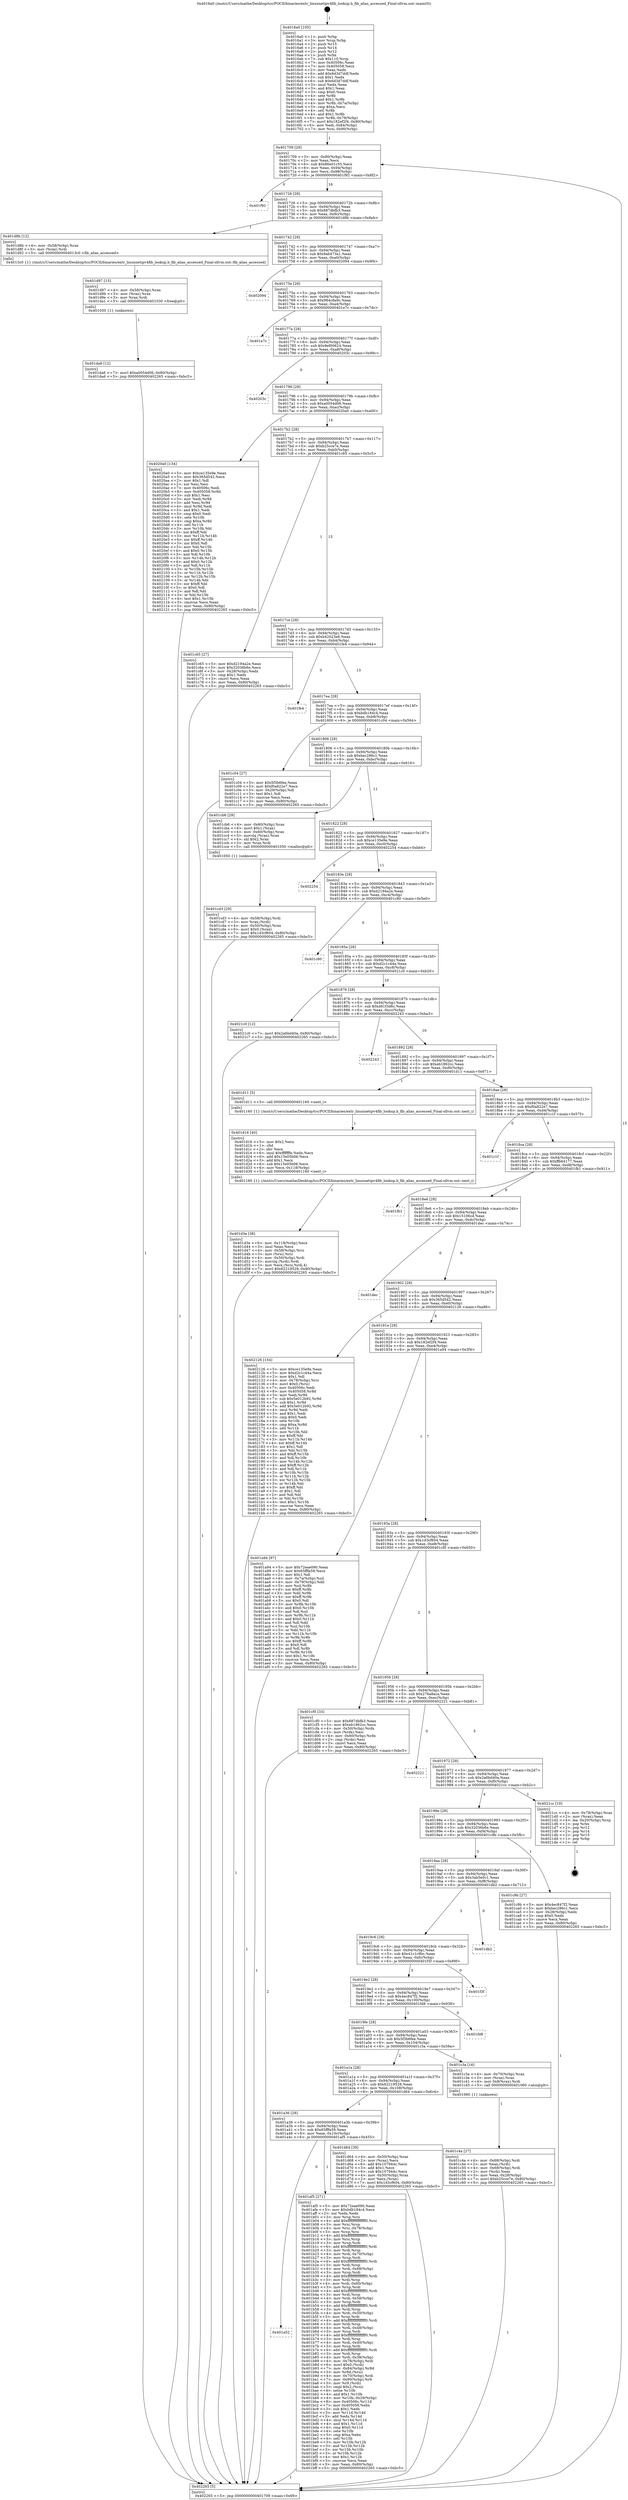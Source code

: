 digraph "0x4016a0" {
  label = "0x4016a0 (/mnt/c/Users/mathe/Desktop/tcc/POCII/binaries/extr_linuxnetipv4fib_lookup.h_fib_alias_accessed_Final-ollvm.out::main(0))"
  labelloc = "t"
  node[shape=record]

  Entry [label="",width=0.3,height=0.3,shape=circle,fillcolor=black,style=filled]
  "0x401709" [label="{
     0x401709 [29]\l
     | [instrs]\l
     &nbsp;&nbsp;0x401709 \<+3\>: mov -0x80(%rbp),%eax\l
     &nbsp;&nbsp;0x40170c \<+2\>: mov %eax,%ecx\l
     &nbsp;&nbsp;0x40170e \<+6\>: sub $0x86e01c55,%ecx\l
     &nbsp;&nbsp;0x401714 \<+6\>: mov %eax,-0x94(%rbp)\l
     &nbsp;&nbsp;0x40171a \<+6\>: mov %ecx,-0x98(%rbp)\l
     &nbsp;&nbsp;0x401720 \<+6\>: je 0000000000401f92 \<main+0x8f2\>\l
  }"]
  "0x401f92" [label="{
     0x401f92\l
  }", style=dashed]
  "0x401726" [label="{
     0x401726 [28]\l
     | [instrs]\l
     &nbsp;&nbsp;0x401726 \<+5\>: jmp 000000000040172b \<main+0x8b\>\l
     &nbsp;&nbsp;0x40172b \<+6\>: mov -0x94(%rbp),%eax\l
     &nbsp;&nbsp;0x401731 \<+5\>: sub $0x887dbfb3,%eax\l
     &nbsp;&nbsp;0x401736 \<+6\>: mov %eax,-0x9c(%rbp)\l
     &nbsp;&nbsp;0x40173c \<+6\>: je 0000000000401d8b \<main+0x6eb\>\l
  }"]
  Exit [label="",width=0.3,height=0.3,shape=circle,fillcolor=black,style=filled,peripheries=2]
  "0x401d8b" [label="{
     0x401d8b [12]\l
     | [instrs]\l
     &nbsp;&nbsp;0x401d8b \<+4\>: mov -0x58(%rbp),%rax\l
     &nbsp;&nbsp;0x401d8f \<+3\>: mov (%rax),%rdi\l
     &nbsp;&nbsp;0x401d92 \<+5\>: call 00000000004013c0 \<fib_alias_accessed\>\l
     | [calls]\l
     &nbsp;&nbsp;0x4013c0 \{1\} (/mnt/c/Users/mathe/Desktop/tcc/POCII/binaries/extr_linuxnetipv4fib_lookup.h_fib_alias_accessed_Final-ollvm.out::fib_alias_accessed)\l
  }"]
  "0x401742" [label="{
     0x401742 [28]\l
     | [instrs]\l
     &nbsp;&nbsp;0x401742 \<+5\>: jmp 0000000000401747 \<main+0xa7\>\l
     &nbsp;&nbsp;0x401747 \<+6\>: mov -0x94(%rbp),%eax\l
     &nbsp;&nbsp;0x40174d \<+5\>: sub $0x8ab473a1,%eax\l
     &nbsp;&nbsp;0x401752 \<+6\>: mov %eax,-0xa0(%rbp)\l
     &nbsp;&nbsp;0x401758 \<+6\>: je 0000000000402094 \<main+0x9f4\>\l
  }"]
  "0x401da6" [label="{
     0x401da6 [12]\l
     | [instrs]\l
     &nbsp;&nbsp;0x401da6 \<+7\>: movl $0xa0054d06,-0x80(%rbp)\l
     &nbsp;&nbsp;0x401dad \<+5\>: jmp 0000000000402265 \<main+0xbc5\>\l
  }"]
  "0x402094" [label="{
     0x402094\l
  }", style=dashed]
  "0x40175e" [label="{
     0x40175e [28]\l
     | [instrs]\l
     &nbsp;&nbsp;0x40175e \<+5\>: jmp 0000000000401763 \<main+0xc3\>\l
     &nbsp;&nbsp;0x401763 \<+6\>: mov -0x94(%rbp),%eax\l
     &nbsp;&nbsp;0x401769 \<+5\>: sub $0x984c8a9c,%eax\l
     &nbsp;&nbsp;0x40176e \<+6\>: mov %eax,-0xa4(%rbp)\l
     &nbsp;&nbsp;0x401774 \<+6\>: je 0000000000401e7c \<main+0x7dc\>\l
  }"]
  "0x401d97" [label="{
     0x401d97 [15]\l
     | [instrs]\l
     &nbsp;&nbsp;0x401d97 \<+4\>: mov -0x58(%rbp),%rax\l
     &nbsp;&nbsp;0x401d9b \<+3\>: mov (%rax),%rax\l
     &nbsp;&nbsp;0x401d9e \<+3\>: mov %rax,%rdi\l
     &nbsp;&nbsp;0x401da1 \<+5\>: call 0000000000401030 \<free@plt\>\l
     | [calls]\l
     &nbsp;&nbsp;0x401030 \{1\} (unknown)\l
  }"]
  "0x401e7c" [label="{
     0x401e7c\l
  }", style=dashed]
  "0x40177a" [label="{
     0x40177a [28]\l
     | [instrs]\l
     &nbsp;&nbsp;0x40177a \<+5\>: jmp 000000000040177f \<main+0xdf\>\l
     &nbsp;&nbsp;0x40177f \<+6\>: mov -0x94(%rbp),%eax\l
     &nbsp;&nbsp;0x401785 \<+5\>: sub $0x9ef00624,%eax\l
     &nbsp;&nbsp;0x40178a \<+6\>: mov %eax,-0xa8(%rbp)\l
     &nbsp;&nbsp;0x401790 \<+6\>: je 000000000040203c \<main+0x99c\>\l
  }"]
  "0x401d3e" [label="{
     0x401d3e [38]\l
     | [instrs]\l
     &nbsp;&nbsp;0x401d3e \<+6\>: mov -0x118(%rbp),%ecx\l
     &nbsp;&nbsp;0x401d44 \<+3\>: imul %eax,%ecx\l
     &nbsp;&nbsp;0x401d47 \<+4\>: mov -0x58(%rbp),%rsi\l
     &nbsp;&nbsp;0x401d4b \<+3\>: mov (%rsi),%rsi\l
     &nbsp;&nbsp;0x401d4e \<+4\>: mov -0x50(%rbp),%rdi\l
     &nbsp;&nbsp;0x401d52 \<+3\>: movslq (%rdi),%rdi\l
     &nbsp;&nbsp;0x401d55 \<+3\>: mov %ecx,(%rsi,%rdi,4)\l
     &nbsp;&nbsp;0x401d58 \<+7\>: movl $0x62219528,-0x80(%rbp)\l
     &nbsp;&nbsp;0x401d5f \<+5\>: jmp 0000000000402265 \<main+0xbc5\>\l
  }"]
  "0x40203c" [label="{
     0x40203c\l
  }", style=dashed]
  "0x401796" [label="{
     0x401796 [28]\l
     | [instrs]\l
     &nbsp;&nbsp;0x401796 \<+5\>: jmp 000000000040179b \<main+0xfb\>\l
     &nbsp;&nbsp;0x40179b \<+6\>: mov -0x94(%rbp),%eax\l
     &nbsp;&nbsp;0x4017a1 \<+5\>: sub $0xa0054d06,%eax\l
     &nbsp;&nbsp;0x4017a6 \<+6\>: mov %eax,-0xac(%rbp)\l
     &nbsp;&nbsp;0x4017ac \<+6\>: je 00000000004020a0 \<main+0xa00\>\l
  }"]
  "0x401d16" [label="{
     0x401d16 [40]\l
     | [instrs]\l
     &nbsp;&nbsp;0x401d16 \<+5\>: mov $0x2,%ecx\l
     &nbsp;&nbsp;0x401d1b \<+1\>: cltd\l
     &nbsp;&nbsp;0x401d1c \<+2\>: idiv %ecx\l
     &nbsp;&nbsp;0x401d1e \<+6\>: imul $0xfffffffe,%edx,%ecx\l
     &nbsp;&nbsp;0x401d24 \<+6\>: add $0x15e05b06,%ecx\l
     &nbsp;&nbsp;0x401d2a \<+3\>: add $0x1,%ecx\l
     &nbsp;&nbsp;0x401d2d \<+6\>: sub $0x15e05b06,%ecx\l
     &nbsp;&nbsp;0x401d33 \<+6\>: mov %ecx,-0x118(%rbp)\l
     &nbsp;&nbsp;0x401d39 \<+5\>: call 0000000000401160 \<next_i\>\l
     | [calls]\l
     &nbsp;&nbsp;0x401160 \{1\} (/mnt/c/Users/mathe/Desktop/tcc/POCII/binaries/extr_linuxnetipv4fib_lookup.h_fib_alias_accessed_Final-ollvm.out::next_i)\l
  }"]
  "0x4020a0" [label="{
     0x4020a0 [134]\l
     | [instrs]\l
     &nbsp;&nbsp;0x4020a0 \<+5\>: mov $0xce135e9e,%eax\l
     &nbsp;&nbsp;0x4020a5 \<+5\>: mov $0x365d542,%ecx\l
     &nbsp;&nbsp;0x4020aa \<+2\>: mov $0x1,%dl\l
     &nbsp;&nbsp;0x4020ac \<+2\>: xor %esi,%esi\l
     &nbsp;&nbsp;0x4020ae \<+7\>: mov 0x40506c,%edi\l
     &nbsp;&nbsp;0x4020b5 \<+8\>: mov 0x405058,%r8d\l
     &nbsp;&nbsp;0x4020bd \<+3\>: sub $0x1,%esi\l
     &nbsp;&nbsp;0x4020c0 \<+3\>: mov %edi,%r9d\l
     &nbsp;&nbsp;0x4020c3 \<+3\>: add %esi,%r9d\l
     &nbsp;&nbsp;0x4020c6 \<+4\>: imul %r9d,%edi\l
     &nbsp;&nbsp;0x4020ca \<+3\>: and $0x1,%edi\l
     &nbsp;&nbsp;0x4020cd \<+3\>: cmp $0x0,%edi\l
     &nbsp;&nbsp;0x4020d0 \<+4\>: sete %r10b\l
     &nbsp;&nbsp;0x4020d4 \<+4\>: cmp $0xa,%r8d\l
     &nbsp;&nbsp;0x4020d8 \<+4\>: setl %r11b\l
     &nbsp;&nbsp;0x4020dc \<+3\>: mov %r10b,%bl\l
     &nbsp;&nbsp;0x4020df \<+3\>: xor $0xff,%bl\l
     &nbsp;&nbsp;0x4020e2 \<+3\>: mov %r11b,%r14b\l
     &nbsp;&nbsp;0x4020e5 \<+4\>: xor $0xff,%r14b\l
     &nbsp;&nbsp;0x4020e9 \<+3\>: xor $0x0,%dl\l
     &nbsp;&nbsp;0x4020ec \<+3\>: mov %bl,%r15b\l
     &nbsp;&nbsp;0x4020ef \<+4\>: and $0x0,%r15b\l
     &nbsp;&nbsp;0x4020f3 \<+3\>: and %dl,%r10b\l
     &nbsp;&nbsp;0x4020f6 \<+3\>: mov %r14b,%r12b\l
     &nbsp;&nbsp;0x4020f9 \<+4\>: and $0x0,%r12b\l
     &nbsp;&nbsp;0x4020fd \<+3\>: and %dl,%r11b\l
     &nbsp;&nbsp;0x402100 \<+3\>: or %r10b,%r15b\l
     &nbsp;&nbsp;0x402103 \<+3\>: or %r11b,%r12b\l
     &nbsp;&nbsp;0x402106 \<+3\>: xor %r12b,%r15b\l
     &nbsp;&nbsp;0x402109 \<+3\>: or %r14b,%bl\l
     &nbsp;&nbsp;0x40210c \<+3\>: xor $0xff,%bl\l
     &nbsp;&nbsp;0x40210f \<+3\>: or $0x0,%dl\l
     &nbsp;&nbsp;0x402112 \<+2\>: and %dl,%bl\l
     &nbsp;&nbsp;0x402114 \<+3\>: or %bl,%r15b\l
     &nbsp;&nbsp;0x402117 \<+4\>: test $0x1,%r15b\l
     &nbsp;&nbsp;0x40211b \<+3\>: cmovne %ecx,%eax\l
     &nbsp;&nbsp;0x40211e \<+3\>: mov %eax,-0x80(%rbp)\l
     &nbsp;&nbsp;0x402121 \<+5\>: jmp 0000000000402265 \<main+0xbc5\>\l
  }"]
  "0x4017b2" [label="{
     0x4017b2 [28]\l
     | [instrs]\l
     &nbsp;&nbsp;0x4017b2 \<+5\>: jmp 00000000004017b7 \<main+0x117\>\l
     &nbsp;&nbsp;0x4017b7 \<+6\>: mov -0x94(%rbp),%eax\l
     &nbsp;&nbsp;0x4017bd \<+5\>: sub $0xb25cce7e,%eax\l
     &nbsp;&nbsp;0x4017c2 \<+6\>: mov %eax,-0xb0(%rbp)\l
     &nbsp;&nbsp;0x4017c8 \<+6\>: je 0000000000401c65 \<main+0x5c5\>\l
  }"]
  "0x401cd3" [label="{
     0x401cd3 [29]\l
     | [instrs]\l
     &nbsp;&nbsp;0x401cd3 \<+4\>: mov -0x58(%rbp),%rdi\l
     &nbsp;&nbsp;0x401cd7 \<+3\>: mov %rax,(%rdi)\l
     &nbsp;&nbsp;0x401cda \<+4\>: mov -0x50(%rbp),%rax\l
     &nbsp;&nbsp;0x401cde \<+6\>: movl $0x0,(%rax)\l
     &nbsp;&nbsp;0x401ce4 \<+7\>: movl $0x1d3cf604,-0x80(%rbp)\l
     &nbsp;&nbsp;0x401ceb \<+5\>: jmp 0000000000402265 \<main+0xbc5\>\l
  }"]
  "0x401c65" [label="{
     0x401c65 [27]\l
     | [instrs]\l
     &nbsp;&nbsp;0x401c65 \<+5\>: mov $0xd2194a2e,%eax\l
     &nbsp;&nbsp;0x401c6a \<+5\>: mov $0x32036b6e,%ecx\l
     &nbsp;&nbsp;0x401c6f \<+3\>: mov -0x28(%rbp),%edx\l
     &nbsp;&nbsp;0x401c72 \<+3\>: cmp $0x1,%edx\l
     &nbsp;&nbsp;0x401c75 \<+3\>: cmovl %ecx,%eax\l
     &nbsp;&nbsp;0x401c78 \<+3\>: mov %eax,-0x80(%rbp)\l
     &nbsp;&nbsp;0x401c7b \<+5\>: jmp 0000000000402265 \<main+0xbc5\>\l
  }"]
  "0x4017ce" [label="{
     0x4017ce [28]\l
     | [instrs]\l
     &nbsp;&nbsp;0x4017ce \<+5\>: jmp 00000000004017d3 \<main+0x133\>\l
     &nbsp;&nbsp;0x4017d3 \<+6\>: mov -0x94(%rbp),%eax\l
     &nbsp;&nbsp;0x4017d9 \<+5\>: sub $0xb42023e6,%eax\l
     &nbsp;&nbsp;0x4017de \<+6\>: mov %eax,-0xb4(%rbp)\l
     &nbsp;&nbsp;0x4017e4 \<+6\>: je 0000000000401fe4 \<main+0x944\>\l
  }"]
  "0x401c4a" [label="{
     0x401c4a [27]\l
     | [instrs]\l
     &nbsp;&nbsp;0x401c4a \<+4\>: mov -0x68(%rbp),%rdi\l
     &nbsp;&nbsp;0x401c4e \<+2\>: mov %eax,(%rdi)\l
     &nbsp;&nbsp;0x401c50 \<+4\>: mov -0x68(%rbp),%rdi\l
     &nbsp;&nbsp;0x401c54 \<+2\>: mov (%rdi),%eax\l
     &nbsp;&nbsp;0x401c56 \<+3\>: mov %eax,-0x28(%rbp)\l
     &nbsp;&nbsp;0x401c59 \<+7\>: movl $0xb25cce7e,-0x80(%rbp)\l
     &nbsp;&nbsp;0x401c60 \<+5\>: jmp 0000000000402265 \<main+0xbc5\>\l
  }"]
  "0x401fe4" [label="{
     0x401fe4\l
  }", style=dashed]
  "0x4017ea" [label="{
     0x4017ea [28]\l
     | [instrs]\l
     &nbsp;&nbsp;0x4017ea \<+5\>: jmp 00000000004017ef \<main+0x14f\>\l
     &nbsp;&nbsp;0x4017ef \<+6\>: mov -0x94(%rbp),%eax\l
     &nbsp;&nbsp;0x4017f5 \<+5\>: sub $0xbdb184c4,%eax\l
     &nbsp;&nbsp;0x4017fa \<+6\>: mov %eax,-0xb8(%rbp)\l
     &nbsp;&nbsp;0x401800 \<+6\>: je 0000000000401c04 \<main+0x564\>\l
  }"]
  "0x401a52" [label="{
     0x401a52\l
  }", style=dashed]
  "0x401c04" [label="{
     0x401c04 [27]\l
     | [instrs]\l
     &nbsp;&nbsp;0x401c04 \<+5\>: mov $0x5f3b6fee,%eax\l
     &nbsp;&nbsp;0x401c09 \<+5\>: mov $0xf0a822e7,%ecx\l
     &nbsp;&nbsp;0x401c0e \<+3\>: mov -0x29(%rbp),%dl\l
     &nbsp;&nbsp;0x401c11 \<+3\>: test $0x1,%dl\l
     &nbsp;&nbsp;0x401c14 \<+3\>: cmovne %ecx,%eax\l
     &nbsp;&nbsp;0x401c17 \<+3\>: mov %eax,-0x80(%rbp)\l
     &nbsp;&nbsp;0x401c1a \<+5\>: jmp 0000000000402265 \<main+0xbc5\>\l
  }"]
  "0x401806" [label="{
     0x401806 [28]\l
     | [instrs]\l
     &nbsp;&nbsp;0x401806 \<+5\>: jmp 000000000040180b \<main+0x16b\>\l
     &nbsp;&nbsp;0x40180b \<+6\>: mov -0x94(%rbp),%eax\l
     &nbsp;&nbsp;0x401811 \<+5\>: sub $0xbec286c1,%eax\l
     &nbsp;&nbsp;0x401816 \<+6\>: mov %eax,-0xbc(%rbp)\l
     &nbsp;&nbsp;0x40181c \<+6\>: je 0000000000401cb6 \<main+0x616\>\l
  }"]
  "0x401af5" [label="{
     0x401af5 [271]\l
     | [instrs]\l
     &nbsp;&nbsp;0x401af5 \<+5\>: mov $0x72eae090,%eax\l
     &nbsp;&nbsp;0x401afa \<+5\>: mov $0xbdb184c4,%ecx\l
     &nbsp;&nbsp;0x401aff \<+2\>: xor %edx,%edx\l
     &nbsp;&nbsp;0x401b01 \<+3\>: mov %rsp,%rsi\l
     &nbsp;&nbsp;0x401b04 \<+4\>: add $0xfffffffffffffff0,%rsi\l
     &nbsp;&nbsp;0x401b08 \<+3\>: mov %rsi,%rsp\l
     &nbsp;&nbsp;0x401b0b \<+4\>: mov %rsi,-0x78(%rbp)\l
     &nbsp;&nbsp;0x401b0f \<+3\>: mov %rsp,%rsi\l
     &nbsp;&nbsp;0x401b12 \<+4\>: add $0xfffffffffffffff0,%rsi\l
     &nbsp;&nbsp;0x401b16 \<+3\>: mov %rsi,%rsp\l
     &nbsp;&nbsp;0x401b19 \<+3\>: mov %rsp,%rdi\l
     &nbsp;&nbsp;0x401b1c \<+4\>: add $0xfffffffffffffff0,%rdi\l
     &nbsp;&nbsp;0x401b20 \<+3\>: mov %rdi,%rsp\l
     &nbsp;&nbsp;0x401b23 \<+4\>: mov %rdi,-0x70(%rbp)\l
     &nbsp;&nbsp;0x401b27 \<+3\>: mov %rsp,%rdi\l
     &nbsp;&nbsp;0x401b2a \<+4\>: add $0xfffffffffffffff0,%rdi\l
     &nbsp;&nbsp;0x401b2e \<+3\>: mov %rdi,%rsp\l
     &nbsp;&nbsp;0x401b31 \<+4\>: mov %rdi,-0x68(%rbp)\l
     &nbsp;&nbsp;0x401b35 \<+3\>: mov %rsp,%rdi\l
     &nbsp;&nbsp;0x401b38 \<+4\>: add $0xfffffffffffffff0,%rdi\l
     &nbsp;&nbsp;0x401b3c \<+3\>: mov %rdi,%rsp\l
     &nbsp;&nbsp;0x401b3f \<+4\>: mov %rdi,-0x60(%rbp)\l
     &nbsp;&nbsp;0x401b43 \<+3\>: mov %rsp,%rdi\l
     &nbsp;&nbsp;0x401b46 \<+4\>: add $0xfffffffffffffff0,%rdi\l
     &nbsp;&nbsp;0x401b4a \<+3\>: mov %rdi,%rsp\l
     &nbsp;&nbsp;0x401b4d \<+4\>: mov %rdi,-0x58(%rbp)\l
     &nbsp;&nbsp;0x401b51 \<+3\>: mov %rsp,%rdi\l
     &nbsp;&nbsp;0x401b54 \<+4\>: add $0xfffffffffffffff0,%rdi\l
     &nbsp;&nbsp;0x401b58 \<+3\>: mov %rdi,%rsp\l
     &nbsp;&nbsp;0x401b5b \<+4\>: mov %rdi,-0x50(%rbp)\l
     &nbsp;&nbsp;0x401b5f \<+3\>: mov %rsp,%rdi\l
     &nbsp;&nbsp;0x401b62 \<+4\>: add $0xfffffffffffffff0,%rdi\l
     &nbsp;&nbsp;0x401b66 \<+3\>: mov %rdi,%rsp\l
     &nbsp;&nbsp;0x401b69 \<+4\>: mov %rdi,-0x48(%rbp)\l
     &nbsp;&nbsp;0x401b6d \<+3\>: mov %rsp,%rdi\l
     &nbsp;&nbsp;0x401b70 \<+4\>: add $0xfffffffffffffff0,%rdi\l
     &nbsp;&nbsp;0x401b74 \<+3\>: mov %rdi,%rsp\l
     &nbsp;&nbsp;0x401b77 \<+4\>: mov %rdi,-0x40(%rbp)\l
     &nbsp;&nbsp;0x401b7b \<+3\>: mov %rsp,%rdi\l
     &nbsp;&nbsp;0x401b7e \<+4\>: add $0xfffffffffffffff0,%rdi\l
     &nbsp;&nbsp;0x401b82 \<+3\>: mov %rdi,%rsp\l
     &nbsp;&nbsp;0x401b85 \<+4\>: mov %rdi,-0x38(%rbp)\l
     &nbsp;&nbsp;0x401b89 \<+4\>: mov -0x78(%rbp),%rdi\l
     &nbsp;&nbsp;0x401b8d \<+6\>: movl $0x0,(%rdi)\l
     &nbsp;&nbsp;0x401b93 \<+7\>: mov -0x84(%rbp),%r8d\l
     &nbsp;&nbsp;0x401b9a \<+3\>: mov %r8d,(%rsi)\l
     &nbsp;&nbsp;0x401b9d \<+4\>: mov -0x70(%rbp),%rdi\l
     &nbsp;&nbsp;0x401ba1 \<+7\>: mov -0x90(%rbp),%r9\l
     &nbsp;&nbsp;0x401ba8 \<+3\>: mov %r9,(%rdi)\l
     &nbsp;&nbsp;0x401bab \<+3\>: cmpl $0x2,(%rsi)\l
     &nbsp;&nbsp;0x401bae \<+4\>: setne %r10b\l
     &nbsp;&nbsp;0x401bb2 \<+4\>: and $0x1,%r10b\l
     &nbsp;&nbsp;0x401bb6 \<+4\>: mov %r10b,-0x29(%rbp)\l
     &nbsp;&nbsp;0x401bba \<+8\>: mov 0x40506c,%r11d\l
     &nbsp;&nbsp;0x401bc2 \<+7\>: mov 0x405058,%ebx\l
     &nbsp;&nbsp;0x401bc9 \<+3\>: sub $0x1,%edx\l
     &nbsp;&nbsp;0x401bcc \<+3\>: mov %r11d,%r14d\l
     &nbsp;&nbsp;0x401bcf \<+3\>: add %edx,%r14d\l
     &nbsp;&nbsp;0x401bd2 \<+4\>: imul %r14d,%r11d\l
     &nbsp;&nbsp;0x401bd6 \<+4\>: and $0x1,%r11d\l
     &nbsp;&nbsp;0x401bda \<+4\>: cmp $0x0,%r11d\l
     &nbsp;&nbsp;0x401bde \<+4\>: sete %r10b\l
     &nbsp;&nbsp;0x401be2 \<+3\>: cmp $0xa,%ebx\l
     &nbsp;&nbsp;0x401be5 \<+4\>: setl %r15b\l
     &nbsp;&nbsp;0x401be9 \<+3\>: mov %r10b,%r12b\l
     &nbsp;&nbsp;0x401bec \<+3\>: and %r15b,%r12b\l
     &nbsp;&nbsp;0x401bef \<+3\>: xor %r15b,%r10b\l
     &nbsp;&nbsp;0x401bf2 \<+3\>: or %r10b,%r12b\l
     &nbsp;&nbsp;0x401bf5 \<+4\>: test $0x1,%r12b\l
     &nbsp;&nbsp;0x401bf9 \<+3\>: cmovne %ecx,%eax\l
     &nbsp;&nbsp;0x401bfc \<+3\>: mov %eax,-0x80(%rbp)\l
     &nbsp;&nbsp;0x401bff \<+5\>: jmp 0000000000402265 \<main+0xbc5\>\l
  }"]
  "0x401cb6" [label="{
     0x401cb6 [29]\l
     | [instrs]\l
     &nbsp;&nbsp;0x401cb6 \<+4\>: mov -0x60(%rbp),%rax\l
     &nbsp;&nbsp;0x401cba \<+6\>: movl $0x1,(%rax)\l
     &nbsp;&nbsp;0x401cc0 \<+4\>: mov -0x60(%rbp),%rax\l
     &nbsp;&nbsp;0x401cc4 \<+3\>: movslq (%rax),%rax\l
     &nbsp;&nbsp;0x401cc7 \<+4\>: shl $0x2,%rax\l
     &nbsp;&nbsp;0x401ccb \<+3\>: mov %rax,%rdi\l
     &nbsp;&nbsp;0x401cce \<+5\>: call 0000000000401050 \<malloc@plt\>\l
     | [calls]\l
     &nbsp;&nbsp;0x401050 \{1\} (unknown)\l
  }"]
  "0x401822" [label="{
     0x401822 [28]\l
     | [instrs]\l
     &nbsp;&nbsp;0x401822 \<+5\>: jmp 0000000000401827 \<main+0x187\>\l
     &nbsp;&nbsp;0x401827 \<+6\>: mov -0x94(%rbp),%eax\l
     &nbsp;&nbsp;0x40182d \<+5\>: sub $0xce135e9e,%eax\l
     &nbsp;&nbsp;0x401832 \<+6\>: mov %eax,-0xc0(%rbp)\l
     &nbsp;&nbsp;0x401838 \<+6\>: je 0000000000402254 \<main+0xbb4\>\l
  }"]
  "0x401a36" [label="{
     0x401a36 [28]\l
     | [instrs]\l
     &nbsp;&nbsp;0x401a36 \<+5\>: jmp 0000000000401a3b \<main+0x39b\>\l
     &nbsp;&nbsp;0x401a3b \<+6\>: mov -0x94(%rbp),%eax\l
     &nbsp;&nbsp;0x401a41 \<+5\>: sub $0x65fffa59,%eax\l
     &nbsp;&nbsp;0x401a46 \<+6\>: mov %eax,-0x10c(%rbp)\l
     &nbsp;&nbsp;0x401a4c \<+6\>: je 0000000000401af5 \<main+0x455\>\l
  }"]
  "0x402254" [label="{
     0x402254\l
  }", style=dashed]
  "0x40183e" [label="{
     0x40183e [28]\l
     | [instrs]\l
     &nbsp;&nbsp;0x40183e \<+5\>: jmp 0000000000401843 \<main+0x1a3\>\l
     &nbsp;&nbsp;0x401843 \<+6\>: mov -0x94(%rbp),%eax\l
     &nbsp;&nbsp;0x401849 \<+5\>: sub $0xd2194a2e,%eax\l
     &nbsp;&nbsp;0x40184e \<+6\>: mov %eax,-0xc4(%rbp)\l
     &nbsp;&nbsp;0x401854 \<+6\>: je 0000000000401c80 \<main+0x5e0\>\l
  }"]
  "0x401d64" [label="{
     0x401d64 [39]\l
     | [instrs]\l
     &nbsp;&nbsp;0x401d64 \<+4\>: mov -0x50(%rbp),%rax\l
     &nbsp;&nbsp;0x401d68 \<+2\>: mov (%rax),%ecx\l
     &nbsp;&nbsp;0x401d6a \<+6\>: add $0x107944c,%ecx\l
     &nbsp;&nbsp;0x401d70 \<+3\>: add $0x1,%ecx\l
     &nbsp;&nbsp;0x401d73 \<+6\>: sub $0x107944c,%ecx\l
     &nbsp;&nbsp;0x401d79 \<+4\>: mov -0x50(%rbp),%rax\l
     &nbsp;&nbsp;0x401d7d \<+2\>: mov %ecx,(%rax)\l
     &nbsp;&nbsp;0x401d7f \<+7\>: movl $0x1d3cf604,-0x80(%rbp)\l
     &nbsp;&nbsp;0x401d86 \<+5\>: jmp 0000000000402265 \<main+0xbc5\>\l
  }"]
  "0x401c80" [label="{
     0x401c80\l
  }", style=dashed]
  "0x40185a" [label="{
     0x40185a [28]\l
     | [instrs]\l
     &nbsp;&nbsp;0x40185a \<+5\>: jmp 000000000040185f \<main+0x1bf\>\l
     &nbsp;&nbsp;0x40185f \<+6\>: mov -0x94(%rbp),%eax\l
     &nbsp;&nbsp;0x401865 \<+5\>: sub $0xd2c1c44a,%eax\l
     &nbsp;&nbsp;0x40186a \<+6\>: mov %eax,-0xc8(%rbp)\l
     &nbsp;&nbsp;0x401870 \<+6\>: je 00000000004021c0 \<main+0xb20\>\l
  }"]
  "0x401a1a" [label="{
     0x401a1a [28]\l
     | [instrs]\l
     &nbsp;&nbsp;0x401a1a \<+5\>: jmp 0000000000401a1f \<main+0x37f\>\l
     &nbsp;&nbsp;0x401a1f \<+6\>: mov -0x94(%rbp),%eax\l
     &nbsp;&nbsp;0x401a25 \<+5\>: sub $0x62219528,%eax\l
     &nbsp;&nbsp;0x401a2a \<+6\>: mov %eax,-0x108(%rbp)\l
     &nbsp;&nbsp;0x401a30 \<+6\>: je 0000000000401d64 \<main+0x6c4\>\l
  }"]
  "0x4021c0" [label="{
     0x4021c0 [12]\l
     | [instrs]\l
     &nbsp;&nbsp;0x4021c0 \<+7\>: movl $0x2a6bd40a,-0x80(%rbp)\l
     &nbsp;&nbsp;0x4021c7 \<+5\>: jmp 0000000000402265 \<main+0xbc5\>\l
  }"]
  "0x401876" [label="{
     0x401876 [28]\l
     | [instrs]\l
     &nbsp;&nbsp;0x401876 \<+5\>: jmp 000000000040187b \<main+0x1db\>\l
     &nbsp;&nbsp;0x40187b \<+6\>: mov -0x94(%rbp),%eax\l
     &nbsp;&nbsp;0x401881 \<+5\>: sub $0xd81f3d6c,%eax\l
     &nbsp;&nbsp;0x401886 \<+6\>: mov %eax,-0xcc(%rbp)\l
     &nbsp;&nbsp;0x40188c \<+6\>: je 0000000000402243 \<main+0xba3\>\l
  }"]
  "0x401c3a" [label="{
     0x401c3a [16]\l
     | [instrs]\l
     &nbsp;&nbsp;0x401c3a \<+4\>: mov -0x70(%rbp),%rax\l
     &nbsp;&nbsp;0x401c3e \<+3\>: mov (%rax),%rax\l
     &nbsp;&nbsp;0x401c41 \<+4\>: mov 0x8(%rax),%rdi\l
     &nbsp;&nbsp;0x401c45 \<+5\>: call 0000000000401060 \<atoi@plt\>\l
     | [calls]\l
     &nbsp;&nbsp;0x401060 \{1\} (unknown)\l
  }"]
  "0x402243" [label="{
     0x402243\l
  }", style=dashed]
  "0x401892" [label="{
     0x401892 [28]\l
     | [instrs]\l
     &nbsp;&nbsp;0x401892 \<+5\>: jmp 0000000000401897 \<main+0x1f7\>\l
     &nbsp;&nbsp;0x401897 \<+6\>: mov -0x94(%rbp),%eax\l
     &nbsp;&nbsp;0x40189d \<+5\>: sub $0xeb1862cc,%eax\l
     &nbsp;&nbsp;0x4018a2 \<+6\>: mov %eax,-0xd0(%rbp)\l
     &nbsp;&nbsp;0x4018a8 \<+6\>: je 0000000000401d11 \<main+0x671\>\l
  }"]
  "0x4019fe" [label="{
     0x4019fe [28]\l
     | [instrs]\l
     &nbsp;&nbsp;0x4019fe \<+5\>: jmp 0000000000401a03 \<main+0x363\>\l
     &nbsp;&nbsp;0x401a03 \<+6\>: mov -0x94(%rbp),%eax\l
     &nbsp;&nbsp;0x401a09 \<+5\>: sub $0x5f3b6fee,%eax\l
     &nbsp;&nbsp;0x401a0e \<+6\>: mov %eax,-0x104(%rbp)\l
     &nbsp;&nbsp;0x401a14 \<+6\>: je 0000000000401c3a \<main+0x59a\>\l
  }"]
  "0x401d11" [label="{
     0x401d11 [5]\l
     | [instrs]\l
     &nbsp;&nbsp;0x401d11 \<+5\>: call 0000000000401160 \<next_i\>\l
     | [calls]\l
     &nbsp;&nbsp;0x401160 \{1\} (/mnt/c/Users/mathe/Desktop/tcc/POCII/binaries/extr_linuxnetipv4fib_lookup.h_fib_alias_accessed_Final-ollvm.out::next_i)\l
  }"]
  "0x4018ae" [label="{
     0x4018ae [28]\l
     | [instrs]\l
     &nbsp;&nbsp;0x4018ae \<+5\>: jmp 00000000004018b3 \<main+0x213\>\l
     &nbsp;&nbsp;0x4018b3 \<+6\>: mov -0x94(%rbp),%eax\l
     &nbsp;&nbsp;0x4018b9 \<+5\>: sub $0xf0a822e7,%eax\l
     &nbsp;&nbsp;0x4018be \<+6\>: mov %eax,-0xd4(%rbp)\l
     &nbsp;&nbsp;0x4018c4 \<+6\>: je 0000000000401c1f \<main+0x57f\>\l
  }"]
  "0x401fd8" [label="{
     0x401fd8\l
  }", style=dashed]
  "0x401c1f" [label="{
     0x401c1f\l
  }", style=dashed]
  "0x4018ca" [label="{
     0x4018ca [28]\l
     | [instrs]\l
     &nbsp;&nbsp;0x4018ca \<+5\>: jmp 00000000004018cf \<main+0x22f\>\l
     &nbsp;&nbsp;0x4018cf \<+6\>: mov -0x94(%rbp),%eax\l
     &nbsp;&nbsp;0x4018d5 \<+5\>: sub $0xffb64177,%eax\l
     &nbsp;&nbsp;0x4018da \<+6\>: mov %eax,-0xd8(%rbp)\l
     &nbsp;&nbsp;0x4018e0 \<+6\>: je 0000000000401fb1 \<main+0x911\>\l
  }"]
  "0x4019e2" [label="{
     0x4019e2 [28]\l
     | [instrs]\l
     &nbsp;&nbsp;0x4019e2 \<+5\>: jmp 00000000004019e7 \<main+0x347\>\l
     &nbsp;&nbsp;0x4019e7 \<+6\>: mov -0x94(%rbp),%eax\l
     &nbsp;&nbsp;0x4019ed \<+5\>: sub $0x4ec847f2,%eax\l
     &nbsp;&nbsp;0x4019f2 \<+6\>: mov %eax,-0x100(%rbp)\l
     &nbsp;&nbsp;0x4019f8 \<+6\>: je 0000000000401fd8 \<main+0x938\>\l
  }"]
  "0x401fb1" [label="{
     0x401fb1\l
  }", style=dashed]
  "0x4018e6" [label="{
     0x4018e6 [28]\l
     | [instrs]\l
     &nbsp;&nbsp;0x4018e6 \<+5\>: jmp 00000000004018eb \<main+0x24b\>\l
     &nbsp;&nbsp;0x4018eb \<+6\>: mov -0x94(%rbp),%eax\l
     &nbsp;&nbsp;0x4018f1 \<+5\>: sub $0x15106cd,%eax\l
     &nbsp;&nbsp;0x4018f6 \<+6\>: mov %eax,-0xdc(%rbp)\l
     &nbsp;&nbsp;0x4018fc \<+6\>: je 0000000000401dec \<main+0x74c\>\l
  }"]
  "0x401f3f" [label="{
     0x401f3f\l
  }", style=dashed]
  "0x401dec" [label="{
     0x401dec\l
  }", style=dashed]
  "0x401902" [label="{
     0x401902 [28]\l
     | [instrs]\l
     &nbsp;&nbsp;0x401902 \<+5\>: jmp 0000000000401907 \<main+0x267\>\l
     &nbsp;&nbsp;0x401907 \<+6\>: mov -0x94(%rbp),%eax\l
     &nbsp;&nbsp;0x40190d \<+5\>: sub $0x365d542,%eax\l
     &nbsp;&nbsp;0x401912 \<+6\>: mov %eax,-0xe0(%rbp)\l
     &nbsp;&nbsp;0x401918 \<+6\>: je 0000000000402126 \<main+0xa86\>\l
  }"]
  "0x4019c6" [label="{
     0x4019c6 [28]\l
     | [instrs]\l
     &nbsp;&nbsp;0x4019c6 \<+5\>: jmp 00000000004019cb \<main+0x32b\>\l
     &nbsp;&nbsp;0x4019cb \<+6\>: mov -0x94(%rbp),%eax\l
     &nbsp;&nbsp;0x4019d1 \<+5\>: sub $0x41c1c9bc,%eax\l
     &nbsp;&nbsp;0x4019d6 \<+6\>: mov %eax,-0xfc(%rbp)\l
     &nbsp;&nbsp;0x4019dc \<+6\>: je 0000000000401f3f \<main+0x89f\>\l
  }"]
  "0x402126" [label="{
     0x402126 [154]\l
     | [instrs]\l
     &nbsp;&nbsp;0x402126 \<+5\>: mov $0xce135e9e,%eax\l
     &nbsp;&nbsp;0x40212b \<+5\>: mov $0xd2c1c44a,%ecx\l
     &nbsp;&nbsp;0x402130 \<+2\>: mov $0x1,%dl\l
     &nbsp;&nbsp;0x402132 \<+4\>: mov -0x78(%rbp),%rsi\l
     &nbsp;&nbsp;0x402136 \<+6\>: movl $0x0,(%rsi)\l
     &nbsp;&nbsp;0x40213c \<+7\>: mov 0x40506c,%edi\l
     &nbsp;&nbsp;0x402143 \<+8\>: mov 0x405058,%r8d\l
     &nbsp;&nbsp;0x40214b \<+3\>: mov %edi,%r9d\l
     &nbsp;&nbsp;0x40214e \<+7\>: sub $0x5e012b92,%r9d\l
     &nbsp;&nbsp;0x402155 \<+4\>: sub $0x1,%r9d\l
     &nbsp;&nbsp;0x402159 \<+7\>: add $0x5e012b92,%r9d\l
     &nbsp;&nbsp;0x402160 \<+4\>: imul %r9d,%edi\l
     &nbsp;&nbsp;0x402164 \<+3\>: and $0x1,%edi\l
     &nbsp;&nbsp;0x402167 \<+3\>: cmp $0x0,%edi\l
     &nbsp;&nbsp;0x40216a \<+4\>: sete %r10b\l
     &nbsp;&nbsp;0x40216e \<+4\>: cmp $0xa,%r8d\l
     &nbsp;&nbsp;0x402172 \<+4\>: setl %r11b\l
     &nbsp;&nbsp;0x402176 \<+3\>: mov %r10b,%bl\l
     &nbsp;&nbsp;0x402179 \<+3\>: xor $0xff,%bl\l
     &nbsp;&nbsp;0x40217c \<+3\>: mov %r11b,%r14b\l
     &nbsp;&nbsp;0x40217f \<+4\>: xor $0xff,%r14b\l
     &nbsp;&nbsp;0x402183 \<+3\>: xor $0x1,%dl\l
     &nbsp;&nbsp;0x402186 \<+3\>: mov %bl,%r15b\l
     &nbsp;&nbsp;0x402189 \<+4\>: and $0xff,%r15b\l
     &nbsp;&nbsp;0x40218d \<+3\>: and %dl,%r10b\l
     &nbsp;&nbsp;0x402190 \<+3\>: mov %r14b,%r12b\l
     &nbsp;&nbsp;0x402193 \<+4\>: and $0xff,%r12b\l
     &nbsp;&nbsp;0x402197 \<+3\>: and %dl,%r11b\l
     &nbsp;&nbsp;0x40219a \<+3\>: or %r10b,%r15b\l
     &nbsp;&nbsp;0x40219d \<+3\>: or %r11b,%r12b\l
     &nbsp;&nbsp;0x4021a0 \<+3\>: xor %r12b,%r15b\l
     &nbsp;&nbsp;0x4021a3 \<+3\>: or %r14b,%bl\l
     &nbsp;&nbsp;0x4021a6 \<+3\>: xor $0xff,%bl\l
     &nbsp;&nbsp;0x4021a9 \<+3\>: or $0x1,%dl\l
     &nbsp;&nbsp;0x4021ac \<+2\>: and %dl,%bl\l
     &nbsp;&nbsp;0x4021ae \<+3\>: or %bl,%r15b\l
     &nbsp;&nbsp;0x4021b1 \<+4\>: test $0x1,%r15b\l
     &nbsp;&nbsp;0x4021b5 \<+3\>: cmovne %ecx,%eax\l
     &nbsp;&nbsp;0x4021b8 \<+3\>: mov %eax,-0x80(%rbp)\l
     &nbsp;&nbsp;0x4021bb \<+5\>: jmp 0000000000402265 \<main+0xbc5\>\l
  }"]
  "0x40191e" [label="{
     0x40191e [28]\l
     | [instrs]\l
     &nbsp;&nbsp;0x40191e \<+5\>: jmp 0000000000401923 \<main+0x283\>\l
     &nbsp;&nbsp;0x401923 \<+6\>: mov -0x94(%rbp),%eax\l
     &nbsp;&nbsp;0x401929 \<+5\>: sub $0x182ef2f4,%eax\l
     &nbsp;&nbsp;0x40192e \<+6\>: mov %eax,-0xe4(%rbp)\l
     &nbsp;&nbsp;0x401934 \<+6\>: je 0000000000401a94 \<main+0x3f4\>\l
  }"]
  "0x401db2" [label="{
     0x401db2\l
  }", style=dashed]
  "0x401a94" [label="{
     0x401a94 [97]\l
     | [instrs]\l
     &nbsp;&nbsp;0x401a94 \<+5\>: mov $0x72eae090,%eax\l
     &nbsp;&nbsp;0x401a99 \<+5\>: mov $0x65fffa59,%ecx\l
     &nbsp;&nbsp;0x401a9e \<+2\>: mov $0x1,%dl\l
     &nbsp;&nbsp;0x401aa0 \<+4\>: mov -0x7a(%rbp),%sil\l
     &nbsp;&nbsp;0x401aa4 \<+4\>: mov -0x79(%rbp),%dil\l
     &nbsp;&nbsp;0x401aa8 \<+3\>: mov %sil,%r8b\l
     &nbsp;&nbsp;0x401aab \<+4\>: xor $0xff,%r8b\l
     &nbsp;&nbsp;0x401aaf \<+3\>: mov %dil,%r9b\l
     &nbsp;&nbsp;0x401ab2 \<+4\>: xor $0xff,%r9b\l
     &nbsp;&nbsp;0x401ab6 \<+3\>: xor $0x0,%dl\l
     &nbsp;&nbsp;0x401ab9 \<+3\>: mov %r8b,%r10b\l
     &nbsp;&nbsp;0x401abc \<+4\>: and $0x0,%r10b\l
     &nbsp;&nbsp;0x401ac0 \<+3\>: and %dl,%sil\l
     &nbsp;&nbsp;0x401ac3 \<+3\>: mov %r9b,%r11b\l
     &nbsp;&nbsp;0x401ac6 \<+4\>: and $0x0,%r11b\l
     &nbsp;&nbsp;0x401aca \<+3\>: and %dl,%dil\l
     &nbsp;&nbsp;0x401acd \<+3\>: or %sil,%r10b\l
     &nbsp;&nbsp;0x401ad0 \<+3\>: or %dil,%r11b\l
     &nbsp;&nbsp;0x401ad3 \<+3\>: xor %r11b,%r10b\l
     &nbsp;&nbsp;0x401ad6 \<+3\>: or %r9b,%r8b\l
     &nbsp;&nbsp;0x401ad9 \<+4\>: xor $0xff,%r8b\l
     &nbsp;&nbsp;0x401add \<+3\>: or $0x0,%dl\l
     &nbsp;&nbsp;0x401ae0 \<+3\>: and %dl,%r8b\l
     &nbsp;&nbsp;0x401ae3 \<+3\>: or %r8b,%r10b\l
     &nbsp;&nbsp;0x401ae6 \<+4\>: test $0x1,%r10b\l
     &nbsp;&nbsp;0x401aea \<+3\>: cmovne %ecx,%eax\l
     &nbsp;&nbsp;0x401aed \<+3\>: mov %eax,-0x80(%rbp)\l
     &nbsp;&nbsp;0x401af0 \<+5\>: jmp 0000000000402265 \<main+0xbc5\>\l
  }"]
  "0x40193a" [label="{
     0x40193a [28]\l
     | [instrs]\l
     &nbsp;&nbsp;0x40193a \<+5\>: jmp 000000000040193f \<main+0x29f\>\l
     &nbsp;&nbsp;0x40193f \<+6\>: mov -0x94(%rbp),%eax\l
     &nbsp;&nbsp;0x401945 \<+5\>: sub $0x1d3cf604,%eax\l
     &nbsp;&nbsp;0x40194a \<+6\>: mov %eax,-0xe8(%rbp)\l
     &nbsp;&nbsp;0x401950 \<+6\>: je 0000000000401cf0 \<main+0x650\>\l
  }"]
  "0x402265" [label="{
     0x402265 [5]\l
     | [instrs]\l
     &nbsp;&nbsp;0x402265 \<+5\>: jmp 0000000000401709 \<main+0x69\>\l
  }"]
  "0x4016a0" [label="{
     0x4016a0 [105]\l
     | [instrs]\l
     &nbsp;&nbsp;0x4016a0 \<+1\>: push %rbp\l
     &nbsp;&nbsp;0x4016a1 \<+3\>: mov %rsp,%rbp\l
     &nbsp;&nbsp;0x4016a4 \<+2\>: push %r15\l
     &nbsp;&nbsp;0x4016a6 \<+2\>: push %r14\l
     &nbsp;&nbsp;0x4016a8 \<+2\>: push %r12\l
     &nbsp;&nbsp;0x4016aa \<+1\>: push %rbx\l
     &nbsp;&nbsp;0x4016ab \<+7\>: sub $0x110,%rsp\l
     &nbsp;&nbsp;0x4016b2 \<+7\>: mov 0x40506c,%eax\l
     &nbsp;&nbsp;0x4016b9 \<+7\>: mov 0x405058,%ecx\l
     &nbsp;&nbsp;0x4016c0 \<+2\>: mov %eax,%edx\l
     &nbsp;&nbsp;0x4016c2 \<+6\>: add $0x6d3d7ddf,%edx\l
     &nbsp;&nbsp;0x4016c8 \<+3\>: sub $0x1,%edx\l
     &nbsp;&nbsp;0x4016cb \<+6\>: sub $0x6d3d7ddf,%edx\l
     &nbsp;&nbsp;0x4016d1 \<+3\>: imul %edx,%eax\l
     &nbsp;&nbsp;0x4016d4 \<+3\>: and $0x1,%eax\l
     &nbsp;&nbsp;0x4016d7 \<+3\>: cmp $0x0,%eax\l
     &nbsp;&nbsp;0x4016da \<+4\>: sete %r8b\l
     &nbsp;&nbsp;0x4016de \<+4\>: and $0x1,%r8b\l
     &nbsp;&nbsp;0x4016e2 \<+4\>: mov %r8b,-0x7a(%rbp)\l
     &nbsp;&nbsp;0x4016e6 \<+3\>: cmp $0xa,%ecx\l
     &nbsp;&nbsp;0x4016e9 \<+4\>: setl %r8b\l
     &nbsp;&nbsp;0x4016ed \<+4\>: and $0x1,%r8b\l
     &nbsp;&nbsp;0x4016f1 \<+4\>: mov %r8b,-0x79(%rbp)\l
     &nbsp;&nbsp;0x4016f5 \<+7\>: movl $0x182ef2f4,-0x80(%rbp)\l
     &nbsp;&nbsp;0x4016fc \<+6\>: mov %edi,-0x84(%rbp)\l
     &nbsp;&nbsp;0x401702 \<+7\>: mov %rsi,-0x90(%rbp)\l
  }"]
  "0x4019aa" [label="{
     0x4019aa [28]\l
     | [instrs]\l
     &nbsp;&nbsp;0x4019aa \<+5\>: jmp 00000000004019af \<main+0x30f\>\l
     &nbsp;&nbsp;0x4019af \<+6\>: mov -0x94(%rbp),%eax\l
     &nbsp;&nbsp;0x4019b5 \<+5\>: sub $0x3ab5e0c1,%eax\l
     &nbsp;&nbsp;0x4019ba \<+6\>: mov %eax,-0xf8(%rbp)\l
     &nbsp;&nbsp;0x4019c0 \<+6\>: je 0000000000401db2 \<main+0x712\>\l
  }"]
  "0x401cf0" [label="{
     0x401cf0 [33]\l
     | [instrs]\l
     &nbsp;&nbsp;0x401cf0 \<+5\>: mov $0x887dbfb3,%eax\l
     &nbsp;&nbsp;0x401cf5 \<+5\>: mov $0xeb1862cc,%ecx\l
     &nbsp;&nbsp;0x401cfa \<+4\>: mov -0x50(%rbp),%rdx\l
     &nbsp;&nbsp;0x401cfe \<+2\>: mov (%rdx),%esi\l
     &nbsp;&nbsp;0x401d00 \<+4\>: mov -0x60(%rbp),%rdx\l
     &nbsp;&nbsp;0x401d04 \<+2\>: cmp (%rdx),%esi\l
     &nbsp;&nbsp;0x401d06 \<+3\>: cmovl %ecx,%eax\l
     &nbsp;&nbsp;0x401d09 \<+3\>: mov %eax,-0x80(%rbp)\l
     &nbsp;&nbsp;0x401d0c \<+5\>: jmp 0000000000402265 \<main+0xbc5\>\l
  }"]
  "0x401956" [label="{
     0x401956 [28]\l
     | [instrs]\l
     &nbsp;&nbsp;0x401956 \<+5\>: jmp 000000000040195b \<main+0x2bb\>\l
     &nbsp;&nbsp;0x40195b \<+6\>: mov -0x94(%rbp),%eax\l
     &nbsp;&nbsp;0x401961 \<+5\>: sub $0x276a8aca,%eax\l
     &nbsp;&nbsp;0x401966 \<+6\>: mov %eax,-0xec(%rbp)\l
     &nbsp;&nbsp;0x40196c \<+6\>: je 0000000000402221 \<main+0xb81\>\l
  }"]
  "0x401c9b" [label="{
     0x401c9b [27]\l
     | [instrs]\l
     &nbsp;&nbsp;0x401c9b \<+5\>: mov $0x4ec847f2,%eax\l
     &nbsp;&nbsp;0x401ca0 \<+5\>: mov $0xbec286c1,%ecx\l
     &nbsp;&nbsp;0x401ca5 \<+3\>: mov -0x28(%rbp),%edx\l
     &nbsp;&nbsp;0x401ca8 \<+3\>: cmp $0x0,%edx\l
     &nbsp;&nbsp;0x401cab \<+3\>: cmove %ecx,%eax\l
     &nbsp;&nbsp;0x401cae \<+3\>: mov %eax,-0x80(%rbp)\l
     &nbsp;&nbsp;0x401cb1 \<+5\>: jmp 0000000000402265 \<main+0xbc5\>\l
  }"]
  "0x402221" [label="{
     0x402221\l
  }", style=dashed]
  "0x401972" [label="{
     0x401972 [28]\l
     | [instrs]\l
     &nbsp;&nbsp;0x401972 \<+5\>: jmp 0000000000401977 \<main+0x2d7\>\l
     &nbsp;&nbsp;0x401977 \<+6\>: mov -0x94(%rbp),%eax\l
     &nbsp;&nbsp;0x40197d \<+5\>: sub $0x2a6bd40a,%eax\l
     &nbsp;&nbsp;0x401982 \<+6\>: mov %eax,-0xf0(%rbp)\l
     &nbsp;&nbsp;0x401988 \<+6\>: je 00000000004021cc \<main+0xb2c\>\l
  }"]
  "0x40198e" [label="{
     0x40198e [28]\l
     | [instrs]\l
     &nbsp;&nbsp;0x40198e \<+5\>: jmp 0000000000401993 \<main+0x2f3\>\l
     &nbsp;&nbsp;0x401993 \<+6\>: mov -0x94(%rbp),%eax\l
     &nbsp;&nbsp;0x401999 \<+5\>: sub $0x32036b6e,%eax\l
     &nbsp;&nbsp;0x40199e \<+6\>: mov %eax,-0xf4(%rbp)\l
     &nbsp;&nbsp;0x4019a4 \<+6\>: je 0000000000401c9b \<main+0x5fb\>\l
  }"]
  "0x4021cc" [label="{
     0x4021cc [19]\l
     | [instrs]\l
     &nbsp;&nbsp;0x4021cc \<+4\>: mov -0x78(%rbp),%rax\l
     &nbsp;&nbsp;0x4021d0 \<+2\>: mov (%rax),%eax\l
     &nbsp;&nbsp;0x4021d2 \<+4\>: lea -0x20(%rbp),%rsp\l
     &nbsp;&nbsp;0x4021d6 \<+1\>: pop %rbx\l
     &nbsp;&nbsp;0x4021d7 \<+2\>: pop %r12\l
     &nbsp;&nbsp;0x4021d9 \<+2\>: pop %r14\l
     &nbsp;&nbsp;0x4021db \<+2\>: pop %r15\l
     &nbsp;&nbsp;0x4021dd \<+1\>: pop %rbp\l
     &nbsp;&nbsp;0x4021de \<+1\>: ret\l
  }"]
  Entry -> "0x4016a0" [label=" 1"]
  "0x401709" -> "0x401f92" [label=" 0"]
  "0x401709" -> "0x401726" [label=" 16"]
  "0x4021cc" -> Exit [label=" 1"]
  "0x401726" -> "0x401d8b" [label=" 1"]
  "0x401726" -> "0x401742" [label=" 15"]
  "0x4021c0" -> "0x402265" [label=" 1"]
  "0x401742" -> "0x402094" [label=" 0"]
  "0x401742" -> "0x40175e" [label=" 15"]
  "0x402126" -> "0x402265" [label=" 1"]
  "0x40175e" -> "0x401e7c" [label=" 0"]
  "0x40175e" -> "0x40177a" [label=" 15"]
  "0x4020a0" -> "0x402265" [label=" 1"]
  "0x40177a" -> "0x40203c" [label=" 0"]
  "0x40177a" -> "0x401796" [label=" 15"]
  "0x401da6" -> "0x402265" [label=" 1"]
  "0x401796" -> "0x4020a0" [label=" 1"]
  "0x401796" -> "0x4017b2" [label=" 14"]
  "0x401d97" -> "0x401da6" [label=" 1"]
  "0x4017b2" -> "0x401c65" [label=" 1"]
  "0x4017b2" -> "0x4017ce" [label=" 13"]
  "0x401d8b" -> "0x401d97" [label=" 1"]
  "0x4017ce" -> "0x401fe4" [label=" 0"]
  "0x4017ce" -> "0x4017ea" [label=" 13"]
  "0x401d64" -> "0x402265" [label=" 1"]
  "0x4017ea" -> "0x401c04" [label=" 1"]
  "0x4017ea" -> "0x401806" [label=" 12"]
  "0x401d16" -> "0x401d3e" [label=" 1"]
  "0x401806" -> "0x401cb6" [label=" 1"]
  "0x401806" -> "0x401822" [label=" 11"]
  "0x401d11" -> "0x401d16" [label=" 1"]
  "0x401822" -> "0x402254" [label=" 0"]
  "0x401822" -> "0x40183e" [label=" 11"]
  "0x401cd3" -> "0x402265" [label=" 1"]
  "0x40183e" -> "0x401c80" [label=" 0"]
  "0x40183e" -> "0x40185a" [label=" 11"]
  "0x401cb6" -> "0x401cd3" [label=" 1"]
  "0x40185a" -> "0x4021c0" [label=" 1"]
  "0x40185a" -> "0x401876" [label=" 10"]
  "0x401c65" -> "0x402265" [label=" 1"]
  "0x401876" -> "0x402243" [label=" 0"]
  "0x401876" -> "0x401892" [label=" 10"]
  "0x401c4a" -> "0x402265" [label=" 1"]
  "0x401892" -> "0x401d11" [label=" 1"]
  "0x401892" -> "0x4018ae" [label=" 9"]
  "0x401c04" -> "0x402265" [label=" 1"]
  "0x4018ae" -> "0x401c1f" [label=" 0"]
  "0x4018ae" -> "0x4018ca" [label=" 9"]
  "0x401af5" -> "0x402265" [label=" 1"]
  "0x4018ca" -> "0x401fb1" [label=" 0"]
  "0x4018ca" -> "0x4018e6" [label=" 9"]
  "0x401a36" -> "0x401a52" [label=" 0"]
  "0x4018e6" -> "0x401dec" [label=" 0"]
  "0x4018e6" -> "0x401902" [label=" 9"]
  "0x401a36" -> "0x401af5" [label=" 1"]
  "0x401902" -> "0x402126" [label=" 1"]
  "0x401902" -> "0x40191e" [label=" 8"]
  "0x401a1a" -> "0x401a36" [label=" 1"]
  "0x40191e" -> "0x401a94" [label=" 1"]
  "0x40191e" -> "0x40193a" [label=" 7"]
  "0x401a94" -> "0x402265" [label=" 1"]
  "0x4016a0" -> "0x401709" [label=" 1"]
  "0x402265" -> "0x401709" [label=" 15"]
  "0x401a1a" -> "0x401d64" [label=" 1"]
  "0x40193a" -> "0x401cf0" [label=" 2"]
  "0x40193a" -> "0x401956" [label=" 5"]
  "0x4019fe" -> "0x401a1a" [label=" 2"]
  "0x401956" -> "0x402221" [label=" 0"]
  "0x401956" -> "0x401972" [label=" 5"]
  "0x4019fe" -> "0x401c3a" [label=" 1"]
  "0x401972" -> "0x4021cc" [label=" 1"]
  "0x401972" -> "0x40198e" [label=" 4"]
  "0x401c3a" -> "0x401c4a" [label=" 1"]
  "0x40198e" -> "0x401c9b" [label=" 1"]
  "0x40198e" -> "0x4019aa" [label=" 3"]
  "0x401c9b" -> "0x402265" [label=" 1"]
  "0x4019aa" -> "0x401db2" [label=" 0"]
  "0x4019aa" -> "0x4019c6" [label=" 3"]
  "0x401cf0" -> "0x402265" [label=" 2"]
  "0x4019c6" -> "0x401f3f" [label=" 0"]
  "0x4019c6" -> "0x4019e2" [label=" 3"]
  "0x401d3e" -> "0x402265" [label=" 1"]
  "0x4019e2" -> "0x401fd8" [label=" 0"]
  "0x4019e2" -> "0x4019fe" [label=" 3"]
}
